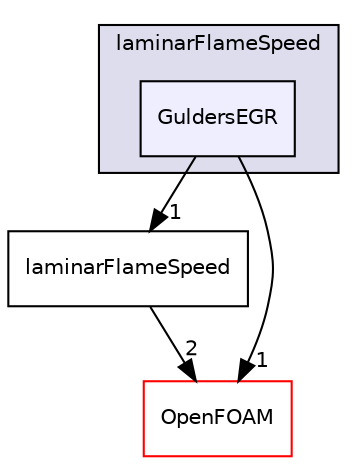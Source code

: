 digraph "src/thermophysicalModels/laminarFlameSpeed/GuldersEGR" {
  bgcolor=transparent;
  compound=true
  node [ fontsize="10", fontname="Helvetica"];
  edge [ labelfontsize="10", labelfontname="Helvetica"];
  subgraph clusterdir_6d661017c4b82204fef6138e75f6f3ff {
    graph [ bgcolor="#ddddee", pencolor="black", label="laminarFlameSpeed" fontname="Helvetica", fontsize="10", URL="dir_6d661017c4b82204fef6138e75f6f3ff.html"]
  dir_33a76002c0de3fe7cc74831864ccc6ed [shape=box, label="GuldersEGR", style="filled", fillcolor="#eeeeff", pencolor="black", URL="dir_33a76002c0de3fe7cc74831864ccc6ed.html"];
  }
  dir_08ad899c819d975677367bc53f0e0c69 [shape=box label="laminarFlameSpeed" URL="dir_08ad899c819d975677367bc53f0e0c69.html"];
  dir_c5473ff19b20e6ec4dfe5c310b3778a8 [shape=box label="OpenFOAM" color="red" URL="dir_c5473ff19b20e6ec4dfe5c310b3778a8.html"];
  dir_08ad899c819d975677367bc53f0e0c69->dir_c5473ff19b20e6ec4dfe5c310b3778a8 [headlabel="2", labeldistance=1.5 headhref="dir_002798_001950.html"];
  dir_33a76002c0de3fe7cc74831864ccc6ed->dir_08ad899c819d975677367bc53f0e0c69 [headlabel="1", labeldistance=1.5 headhref="dir_002797_002798.html"];
  dir_33a76002c0de3fe7cc74831864ccc6ed->dir_c5473ff19b20e6ec4dfe5c310b3778a8 [headlabel="1", labeldistance=1.5 headhref="dir_002797_001950.html"];
}
